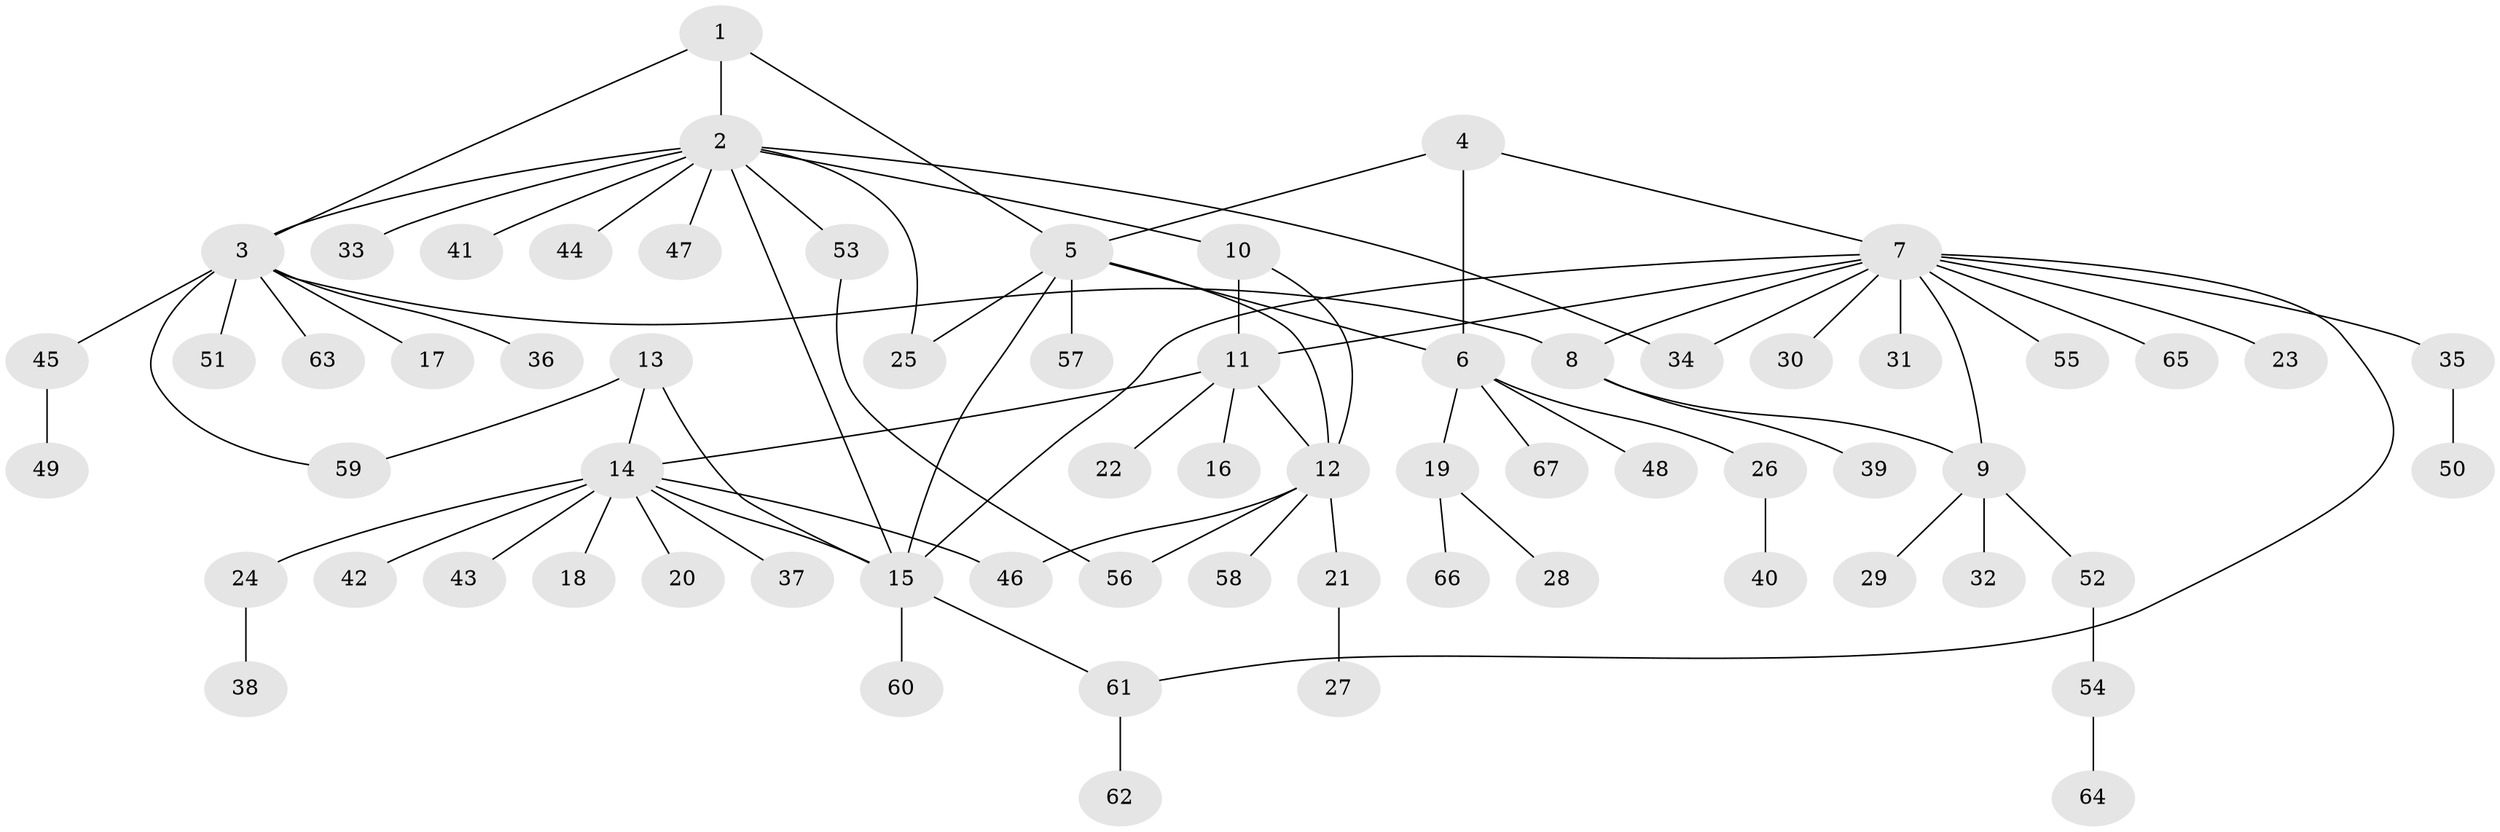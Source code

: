 // Generated by graph-tools (version 1.1) at 2025/37/03/09/25 02:37:35]
// undirected, 67 vertices, 83 edges
graph export_dot {
graph [start="1"]
  node [color=gray90,style=filled];
  1;
  2;
  3;
  4;
  5;
  6;
  7;
  8;
  9;
  10;
  11;
  12;
  13;
  14;
  15;
  16;
  17;
  18;
  19;
  20;
  21;
  22;
  23;
  24;
  25;
  26;
  27;
  28;
  29;
  30;
  31;
  32;
  33;
  34;
  35;
  36;
  37;
  38;
  39;
  40;
  41;
  42;
  43;
  44;
  45;
  46;
  47;
  48;
  49;
  50;
  51;
  52;
  53;
  54;
  55;
  56;
  57;
  58;
  59;
  60;
  61;
  62;
  63;
  64;
  65;
  66;
  67;
  1 -- 2;
  1 -- 3;
  1 -- 5;
  2 -- 3;
  2 -- 10;
  2 -- 15;
  2 -- 25;
  2 -- 33;
  2 -- 34;
  2 -- 41;
  2 -- 44;
  2 -- 47;
  2 -- 53;
  3 -- 8;
  3 -- 17;
  3 -- 36;
  3 -- 45;
  3 -- 51;
  3 -- 59;
  3 -- 63;
  4 -- 5;
  4 -- 6;
  4 -- 7;
  5 -- 6;
  5 -- 12;
  5 -- 15;
  5 -- 25;
  5 -- 57;
  6 -- 19;
  6 -- 26;
  6 -- 48;
  6 -- 67;
  7 -- 8;
  7 -- 9;
  7 -- 11;
  7 -- 15;
  7 -- 23;
  7 -- 30;
  7 -- 31;
  7 -- 34;
  7 -- 35;
  7 -- 55;
  7 -- 61;
  7 -- 65;
  8 -- 9;
  8 -- 39;
  9 -- 29;
  9 -- 32;
  9 -- 52;
  10 -- 11;
  10 -- 12;
  11 -- 12;
  11 -- 14;
  11 -- 16;
  11 -- 22;
  12 -- 21;
  12 -- 46;
  12 -- 56;
  12 -- 58;
  13 -- 14;
  13 -- 15;
  13 -- 59;
  14 -- 15;
  14 -- 18;
  14 -- 20;
  14 -- 24;
  14 -- 37;
  14 -- 42;
  14 -- 43;
  14 -- 46;
  15 -- 60;
  15 -- 61;
  19 -- 28;
  19 -- 66;
  21 -- 27;
  24 -- 38;
  26 -- 40;
  35 -- 50;
  45 -- 49;
  52 -- 54;
  53 -- 56;
  54 -- 64;
  61 -- 62;
}
